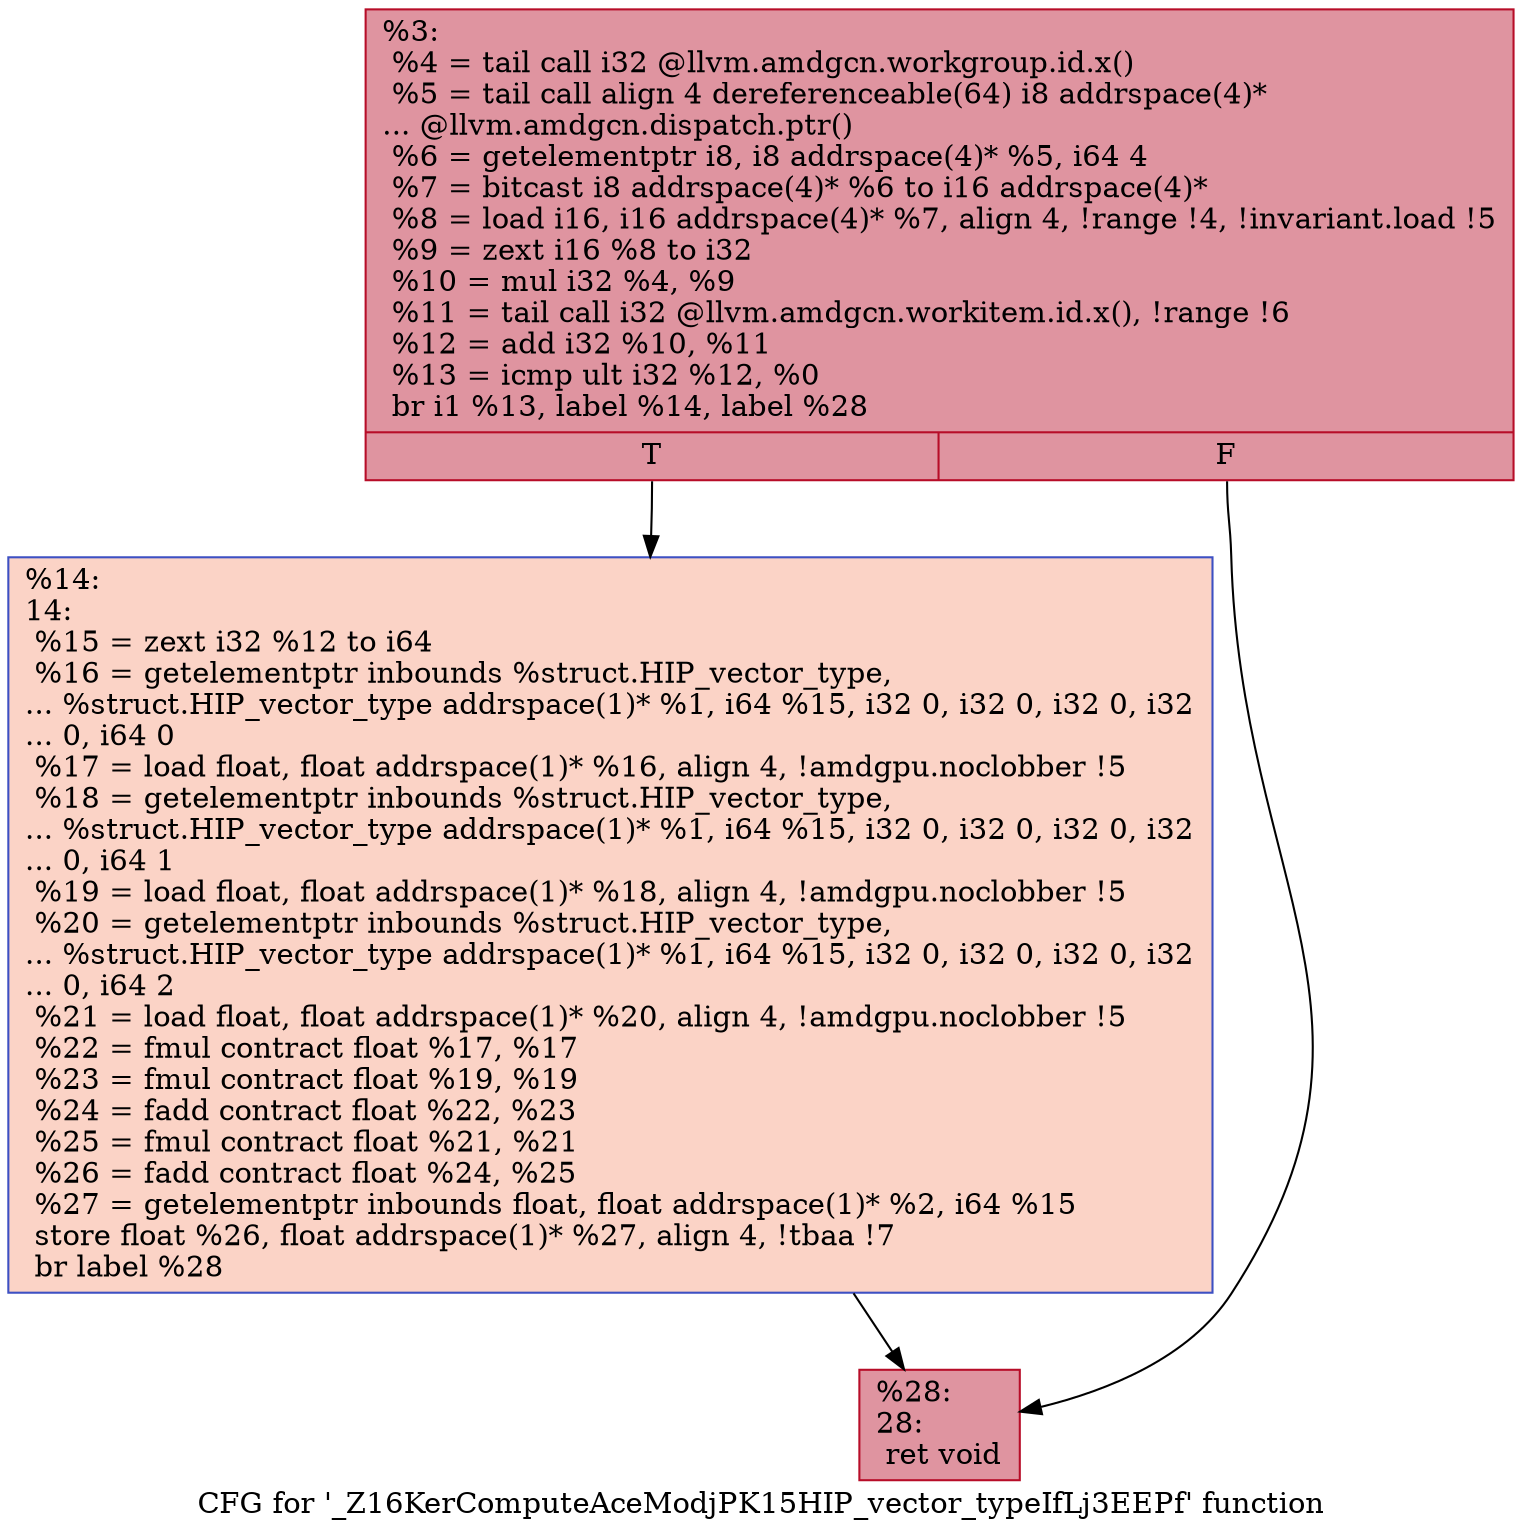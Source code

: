 digraph "CFG for '_Z16KerComputeAceModjPK15HIP_vector_typeIfLj3EEPf' function" {
	label="CFG for '_Z16KerComputeAceModjPK15HIP_vector_typeIfLj3EEPf' function";

	Node0x5535dd0 [shape=record,color="#b70d28ff", style=filled, fillcolor="#b70d2870",label="{%3:\l  %4 = tail call i32 @llvm.amdgcn.workgroup.id.x()\l  %5 = tail call align 4 dereferenceable(64) i8 addrspace(4)*\l... @llvm.amdgcn.dispatch.ptr()\l  %6 = getelementptr i8, i8 addrspace(4)* %5, i64 4\l  %7 = bitcast i8 addrspace(4)* %6 to i16 addrspace(4)*\l  %8 = load i16, i16 addrspace(4)* %7, align 4, !range !4, !invariant.load !5\l  %9 = zext i16 %8 to i32\l  %10 = mul i32 %4, %9\l  %11 = tail call i32 @llvm.amdgcn.workitem.id.x(), !range !6\l  %12 = add i32 %10, %11\l  %13 = icmp ult i32 %12, %0\l  br i1 %13, label %14, label %28\l|{<s0>T|<s1>F}}"];
	Node0x5535dd0:s0 -> Node0x5537bd0;
	Node0x5535dd0:s1 -> Node0x5537c60;
	Node0x5537bd0 [shape=record,color="#3d50c3ff", style=filled, fillcolor="#f59c7d70",label="{%14:\l14:                                               \l  %15 = zext i32 %12 to i64\l  %16 = getelementptr inbounds %struct.HIP_vector_type,\l... %struct.HIP_vector_type addrspace(1)* %1, i64 %15, i32 0, i32 0, i32 0, i32\l... 0, i64 0\l  %17 = load float, float addrspace(1)* %16, align 4, !amdgpu.noclobber !5\l  %18 = getelementptr inbounds %struct.HIP_vector_type,\l... %struct.HIP_vector_type addrspace(1)* %1, i64 %15, i32 0, i32 0, i32 0, i32\l... 0, i64 1\l  %19 = load float, float addrspace(1)* %18, align 4, !amdgpu.noclobber !5\l  %20 = getelementptr inbounds %struct.HIP_vector_type,\l... %struct.HIP_vector_type addrspace(1)* %1, i64 %15, i32 0, i32 0, i32 0, i32\l... 0, i64 2\l  %21 = load float, float addrspace(1)* %20, align 4, !amdgpu.noclobber !5\l  %22 = fmul contract float %17, %17\l  %23 = fmul contract float %19, %19\l  %24 = fadd contract float %22, %23\l  %25 = fmul contract float %21, %21\l  %26 = fadd contract float %24, %25\l  %27 = getelementptr inbounds float, float addrspace(1)* %2, i64 %15\l  store float %26, float addrspace(1)* %27, align 4, !tbaa !7\l  br label %28\l}"];
	Node0x5537bd0 -> Node0x5537c60;
	Node0x5537c60 [shape=record,color="#b70d28ff", style=filled, fillcolor="#b70d2870",label="{%28:\l28:                                               \l  ret void\l}"];
}
